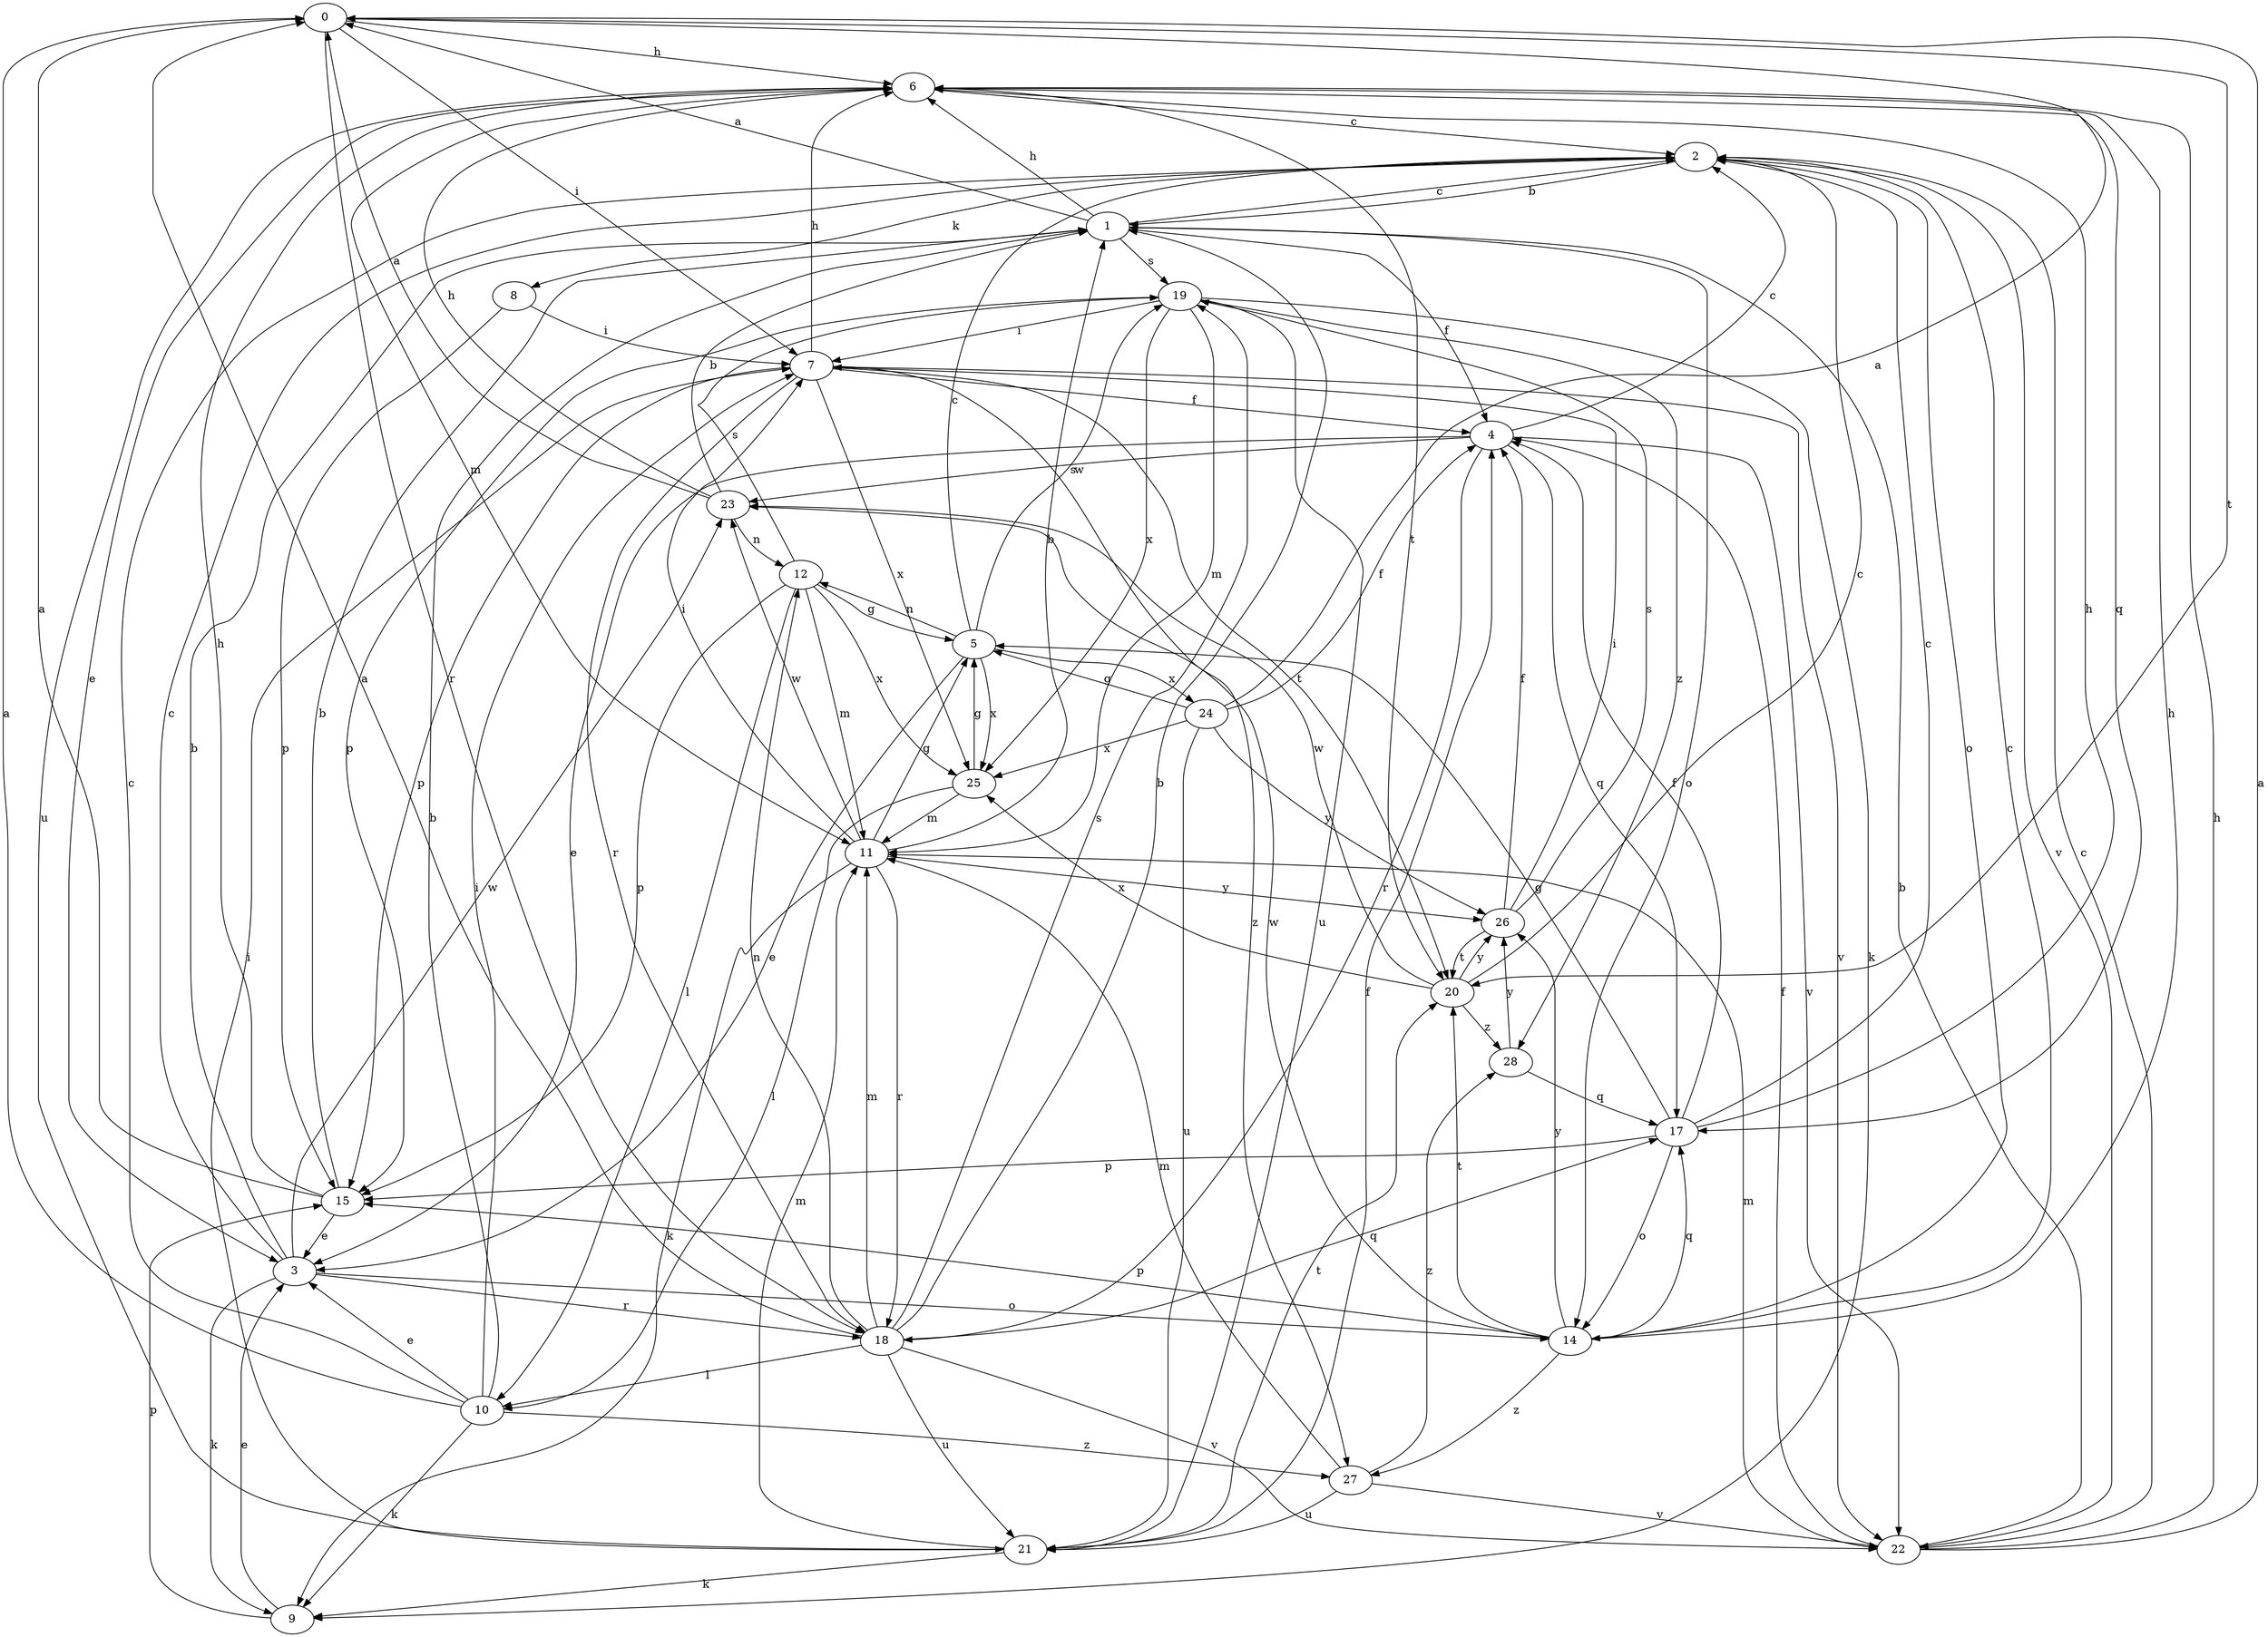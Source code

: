 strict digraph  {
0;
1;
2;
3;
4;
5;
6;
7;
8;
9;
10;
11;
12;
14;
15;
17;
18;
19;
20;
21;
22;
23;
24;
25;
26;
27;
28;
0 -> 6  [label=h];
0 -> 7  [label=i];
0 -> 18  [label=r];
0 -> 20  [label=t];
1 -> 0  [label=a];
1 -> 2  [label=c];
1 -> 4  [label=f];
1 -> 6  [label=h];
1 -> 14  [label=o];
1 -> 19  [label=s];
2 -> 1  [label=b];
2 -> 8  [label=k];
2 -> 14  [label=o];
2 -> 22  [label=v];
3 -> 1  [label=b];
3 -> 2  [label=c];
3 -> 9  [label=k];
3 -> 14  [label=o];
3 -> 18  [label=r];
3 -> 23  [label=w];
4 -> 2  [label=c];
4 -> 3  [label=e];
4 -> 17  [label=q];
4 -> 18  [label=r];
4 -> 22  [label=v];
4 -> 23  [label=w];
5 -> 2  [label=c];
5 -> 3  [label=e];
5 -> 12  [label=n];
5 -> 19  [label=s];
5 -> 24  [label=x];
5 -> 25  [label=x];
6 -> 2  [label=c];
6 -> 3  [label=e];
6 -> 11  [label=m];
6 -> 17  [label=q];
6 -> 20  [label=t];
6 -> 21  [label=u];
7 -> 4  [label=f];
7 -> 6  [label=h];
7 -> 15  [label=p];
7 -> 18  [label=r];
7 -> 20  [label=t];
7 -> 22  [label=v];
7 -> 25  [label=x];
7 -> 27  [label=z];
8 -> 7  [label=i];
8 -> 15  [label=p];
9 -> 3  [label=e];
9 -> 15  [label=p];
10 -> 0  [label=a];
10 -> 1  [label=b];
10 -> 2  [label=c];
10 -> 3  [label=e];
10 -> 7  [label=i];
10 -> 9  [label=k];
10 -> 27  [label=z];
11 -> 1  [label=b];
11 -> 5  [label=g];
11 -> 7  [label=i];
11 -> 9  [label=k];
11 -> 18  [label=r];
11 -> 23  [label=w];
11 -> 26  [label=y];
12 -> 5  [label=g];
12 -> 10  [label=l];
12 -> 11  [label=m];
12 -> 15  [label=p];
12 -> 19  [label=s];
12 -> 25  [label=x];
14 -> 2  [label=c];
14 -> 6  [label=h];
14 -> 15  [label=p];
14 -> 17  [label=q];
14 -> 20  [label=t];
14 -> 23  [label=w];
14 -> 26  [label=y];
14 -> 27  [label=z];
15 -> 0  [label=a];
15 -> 1  [label=b];
15 -> 3  [label=e];
15 -> 6  [label=h];
17 -> 2  [label=c];
17 -> 4  [label=f];
17 -> 5  [label=g];
17 -> 6  [label=h];
17 -> 14  [label=o];
17 -> 15  [label=p];
18 -> 0  [label=a];
18 -> 1  [label=b];
18 -> 10  [label=l];
18 -> 11  [label=m];
18 -> 12  [label=n];
18 -> 17  [label=q];
18 -> 19  [label=s];
18 -> 21  [label=u];
18 -> 22  [label=v];
19 -> 7  [label=i];
19 -> 9  [label=k];
19 -> 11  [label=m];
19 -> 15  [label=p];
19 -> 21  [label=u];
19 -> 25  [label=x];
19 -> 28  [label=z];
20 -> 2  [label=c];
20 -> 23  [label=w];
20 -> 25  [label=x];
20 -> 26  [label=y];
20 -> 28  [label=z];
21 -> 4  [label=f];
21 -> 7  [label=i];
21 -> 9  [label=k];
21 -> 11  [label=m];
21 -> 20  [label=t];
22 -> 0  [label=a];
22 -> 1  [label=b];
22 -> 2  [label=c];
22 -> 4  [label=f];
22 -> 6  [label=h];
22 -> 11  [label=m];
23 -> 0  [label=a];
23 -> 1  [label=b];
23 -> 6  [label=h];
23 -> 12  [label=n];
24 -> 0  [label=a];
24 -> 4  [label=f];
24 -> 5  [label=g];
24 -> 21  [label=u];
24 -> 25  [label=x];
24 -> 26  [label=y];
25 -> 5  [label=g];
25 -> 10  [label=l];
25 -> 11  [label=m];
26 -> 4  [label=f];
26 -> 7  [label=i];
26 -> 19  [label=s];
26 -> 20  [label=t];
27 -> 11  [label=m];
27 -> 21  [label=u];
27 -> 22  [label=v];
27 -> 28  [label=z];
28 -> 17  [label=q];
28 -> 26  [label=y];
}
